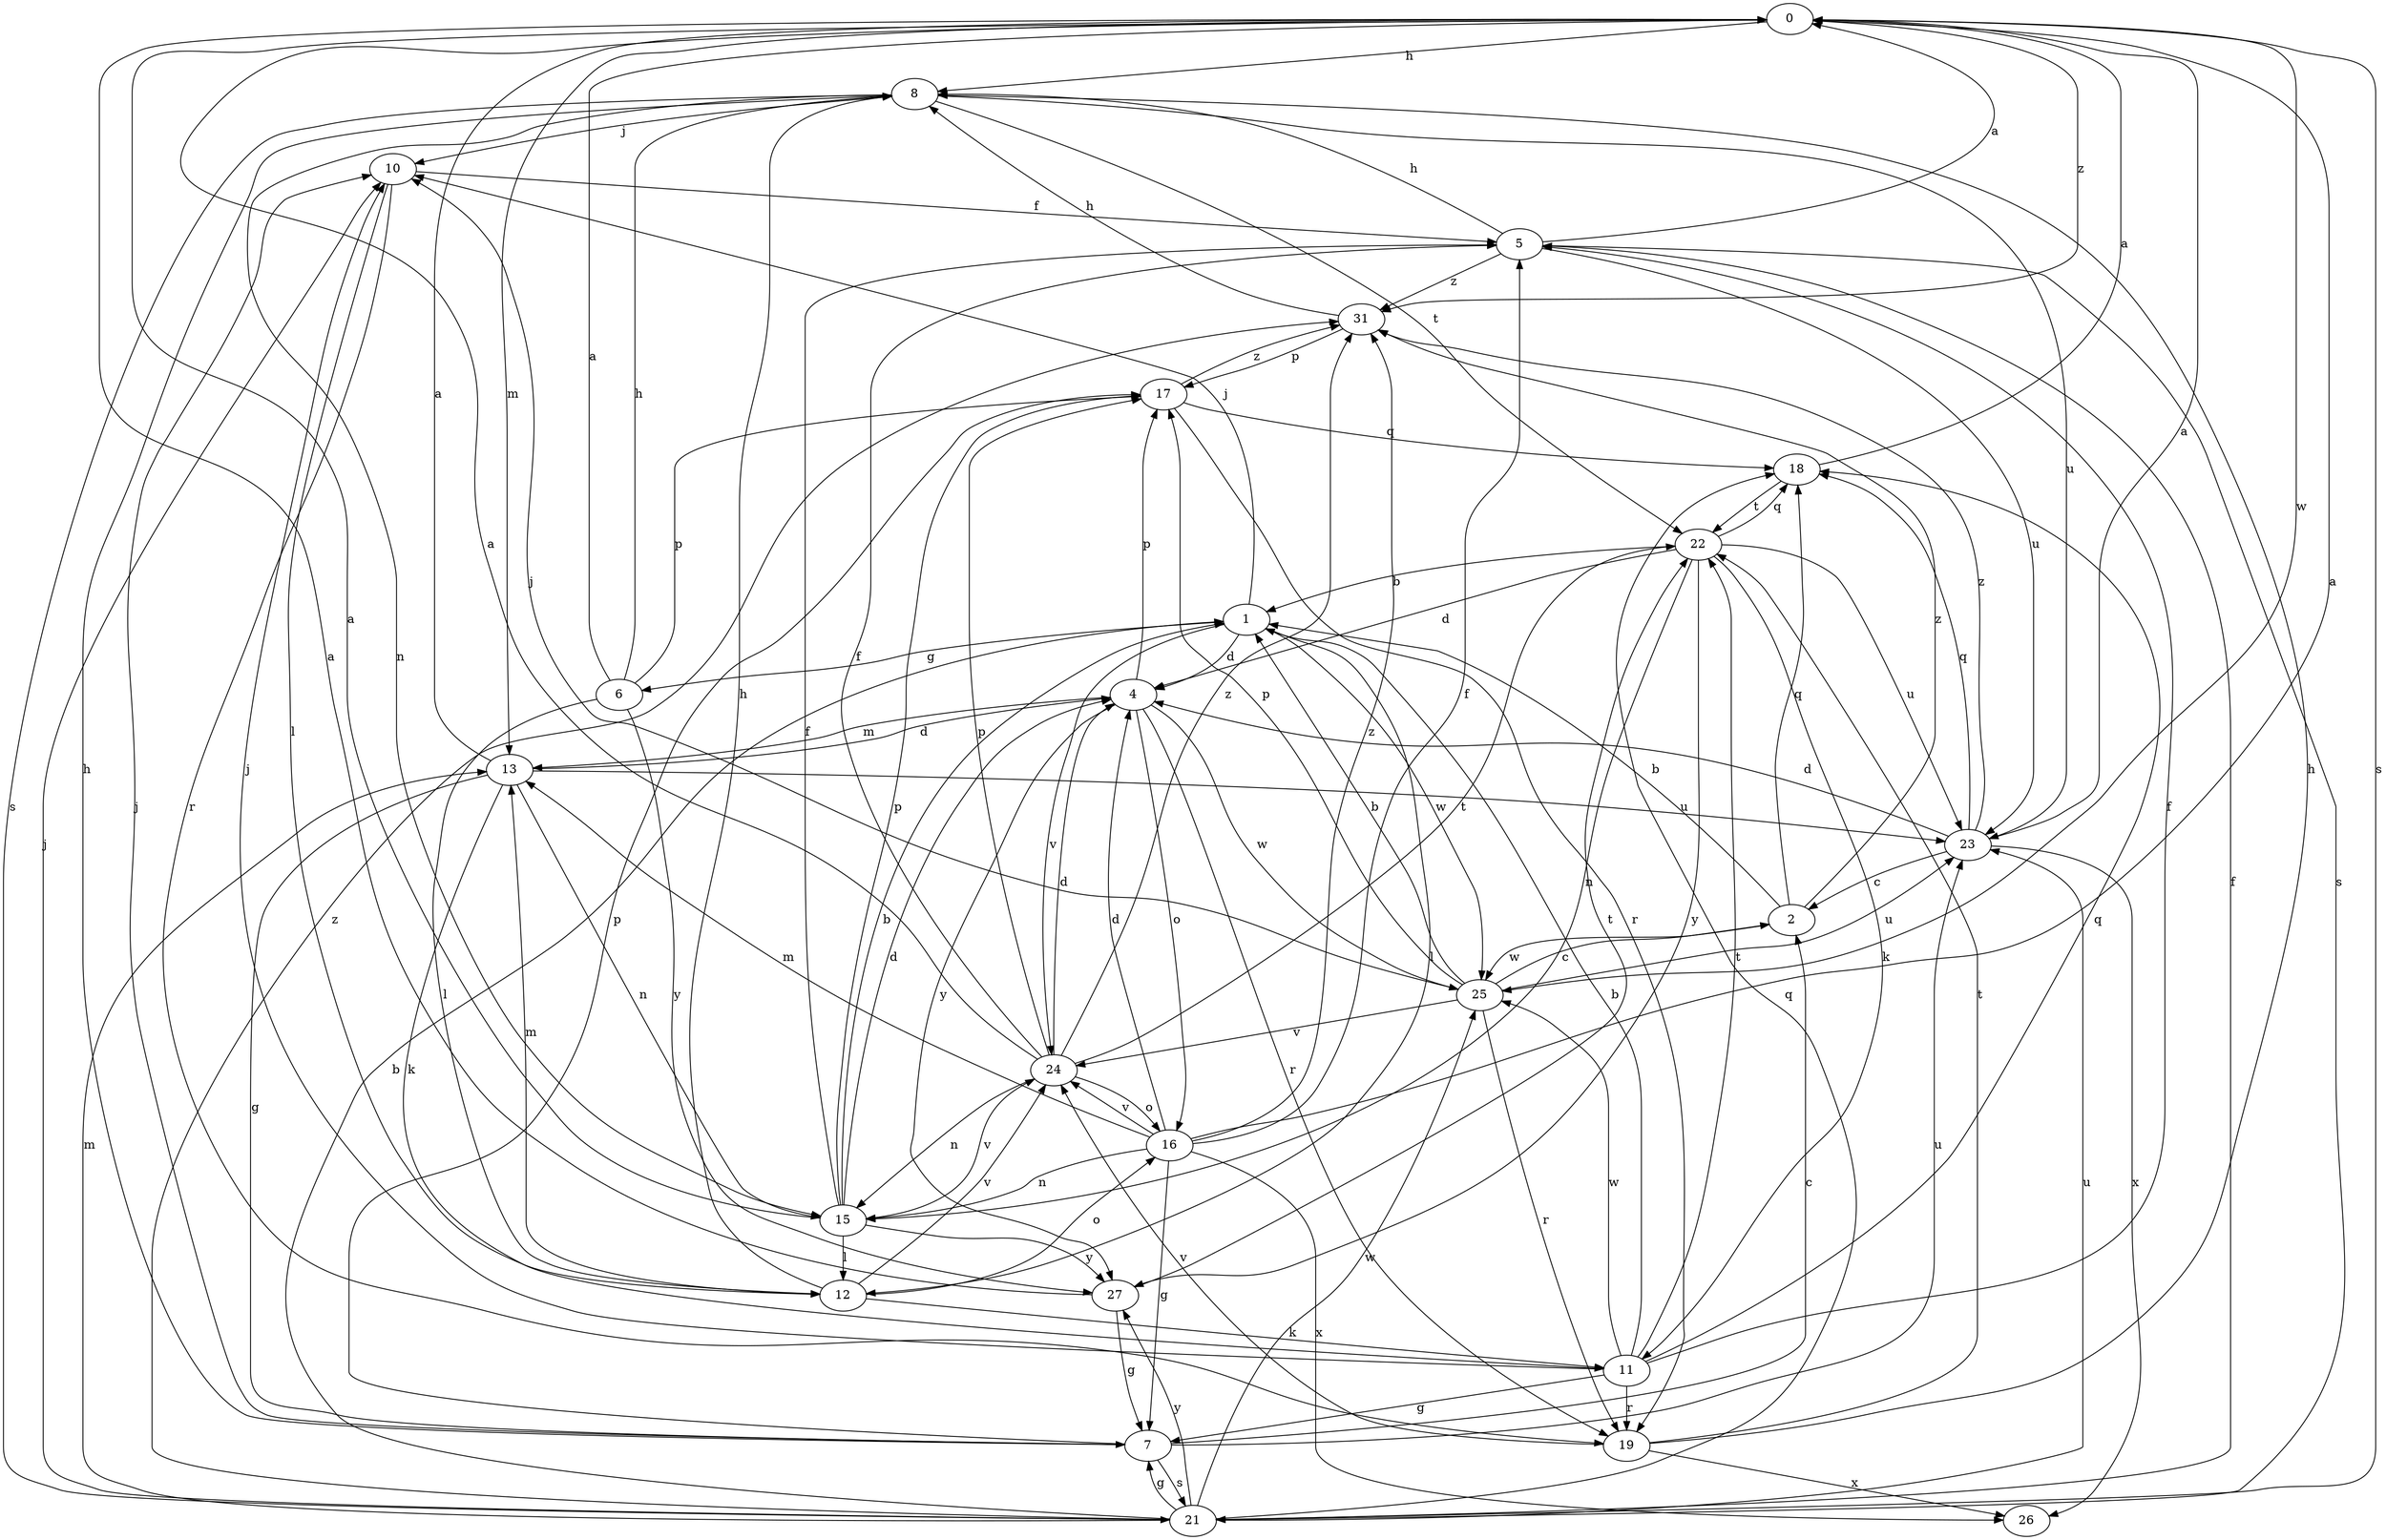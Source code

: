 strict digraph  {
0;
1;
2;
4;
5;
6;
7;
8;
10;
11;
12;
13;
15;
16;
17;
18;
19;
21;
22;
23;
24;
25;
26;
27;
31;
0 -> 8  [label=h];
0 -> 13  [label=m];
0 -> 21  [label=s];
0 -> 25  [label=w];
0 -> 31  [label=z];
1 -> 4  [label=d];
1 -> 6  [label=g];
1 -> 10  [label=j];
1 -> 12  [label=l];
1 -> 24  [label=v];
1 -> 25  [label=w];
2 -> 1  [label=b];
2 -> 18  [label=q];
2 -> 25  [label=w];
2 -> 31  [label=z];
4 -> 13  [label=m];
4 -> 16  [label=o];
4 -> 17  [label=p];
4 -> 19  [label=r];
4 -> 25  [label=w];
4 -> 27  [label=y];
5 -> 0  [label=a];
5 -> 8  [label=h];
5 -> 21  [label=s];
5 -> 23  [label=u];
5 -> 31  [label=z];
6 -> 0  [label=a];
6 -> 8  [label=h];
6 -> 12  [label=l];
6 -> 17  [label=p];
6 -> 27  [label=y];
7 -> 2  [label=c];
7 -> 8  [label=h];
7 -> 10  [label=j];
7 -> 17  [label=p];
7 -> 21  [label=s];
7 -> 23  [label=u];
8 -> 10  [label=j];
8 -> 15  [label=n];
8 -> 21  [label=s];
8 -> 22  [label=t];
8 -> 23  [label=u];
10 -> 5  [label=f];
10 -> 12  [label=l];
10 -> 19  [label=r];
11 -> 1  [label=b];
11 -> 5  [label=f];
11 -> 7  [label=g];
11 -> 10  [label=j];
11 -> 18  [label=q];
11 -> 19  [label=r];
11 -> 22  [label=t];
11 -> 25  [label=w];
12 -> 8  [label=h];
12 -> 11  [label=k];
12 -> 13  [label=m];
12 -> 16  [label=o];
12 -> 24  [label=v];
13 -> 0  [label=a];
13 -> 4  [label=d];
13 -> 7  [label=g];
13 -> 11  [label=k];
13 -> 15  [label=n];
13 -> 23  [label=u];
15 -> 0  [label=a];
15 -> 1  [label=b];
15 -> 4  [label=d];
15 -> 5  [label=f];
15 -> 12  [label=l];
15 -> 17  [label=p];
15 -> 24  [label=v];
15 -> 27  [label=y];
16 -> 0  [label=a];
16 -> 4  [label=d];
16 -> 5  [label=f];
16 -> 7  [label=g];
16 -> 13  [label=m];
16 -> 15  [label=n];
16 -> 24  [label=v];
16 -> 26  [label=x];
16 -> 31  [label=z];
17 -> 18  [label=q];
17 -> 19  [label=r];
17 -> 31  [label=z];
18 -> 0  [label=a];
18 -> 22  [label=t];
19 -> 8  [label=h];
19 -> 22  [label=t];
19 -> 24  [label=v];
19 -> 26  [label=x];
21 -> 1  [label=b];
21 -> 5  [label=f];
21 -> 7  [label=g];
21 -> 10  [label=j];
21 -> 13  [label=m];
21 -> 18  [label=q];
21 -> 23  [label=u];
21 -> 25  [label=w];
21 -> 27  [label=y];
21 -> 31  [label=z];
22 -> 1  [label=b];
22 -> 4  [label=d];
22 -> 11  [label=k];
22 -> 15  [label=n];
22 -> 18  [label=q];
22 -> 23  [label=u];
22 -> 27  [label=y];
23 -> 0  [label=a];
23 -> 2  [label=c];
23 -> 4  [label=d];
23 -> 18  [label=q];
23 -> 26  [label=x];
23 -> 31  [label=z];
24 -> 0  [label=a];
24 -> 4  [label=d];
24 -> 5  [label=f];
24 -> 15  [label=n];
24 -> 16  [label=o];
24 -> 17  [label=p];
24 -> 22  [label=t];
24 -> 31  [label=z];
25 -> 1  [label=b];
25 -> 2  [label=c];
25 -> 10  [label=j];
25 -> 17  [label=p];
25 -> 19  [label=r];
25 -> 23  [label=u];
25 -> 24  [label=v];
27 -> 0  [label=a];
27 -> 7  [label=g];
27 -> 22  [label=t];
31 -> 8  [label=h];
31 -> 17  [label=p];
}
